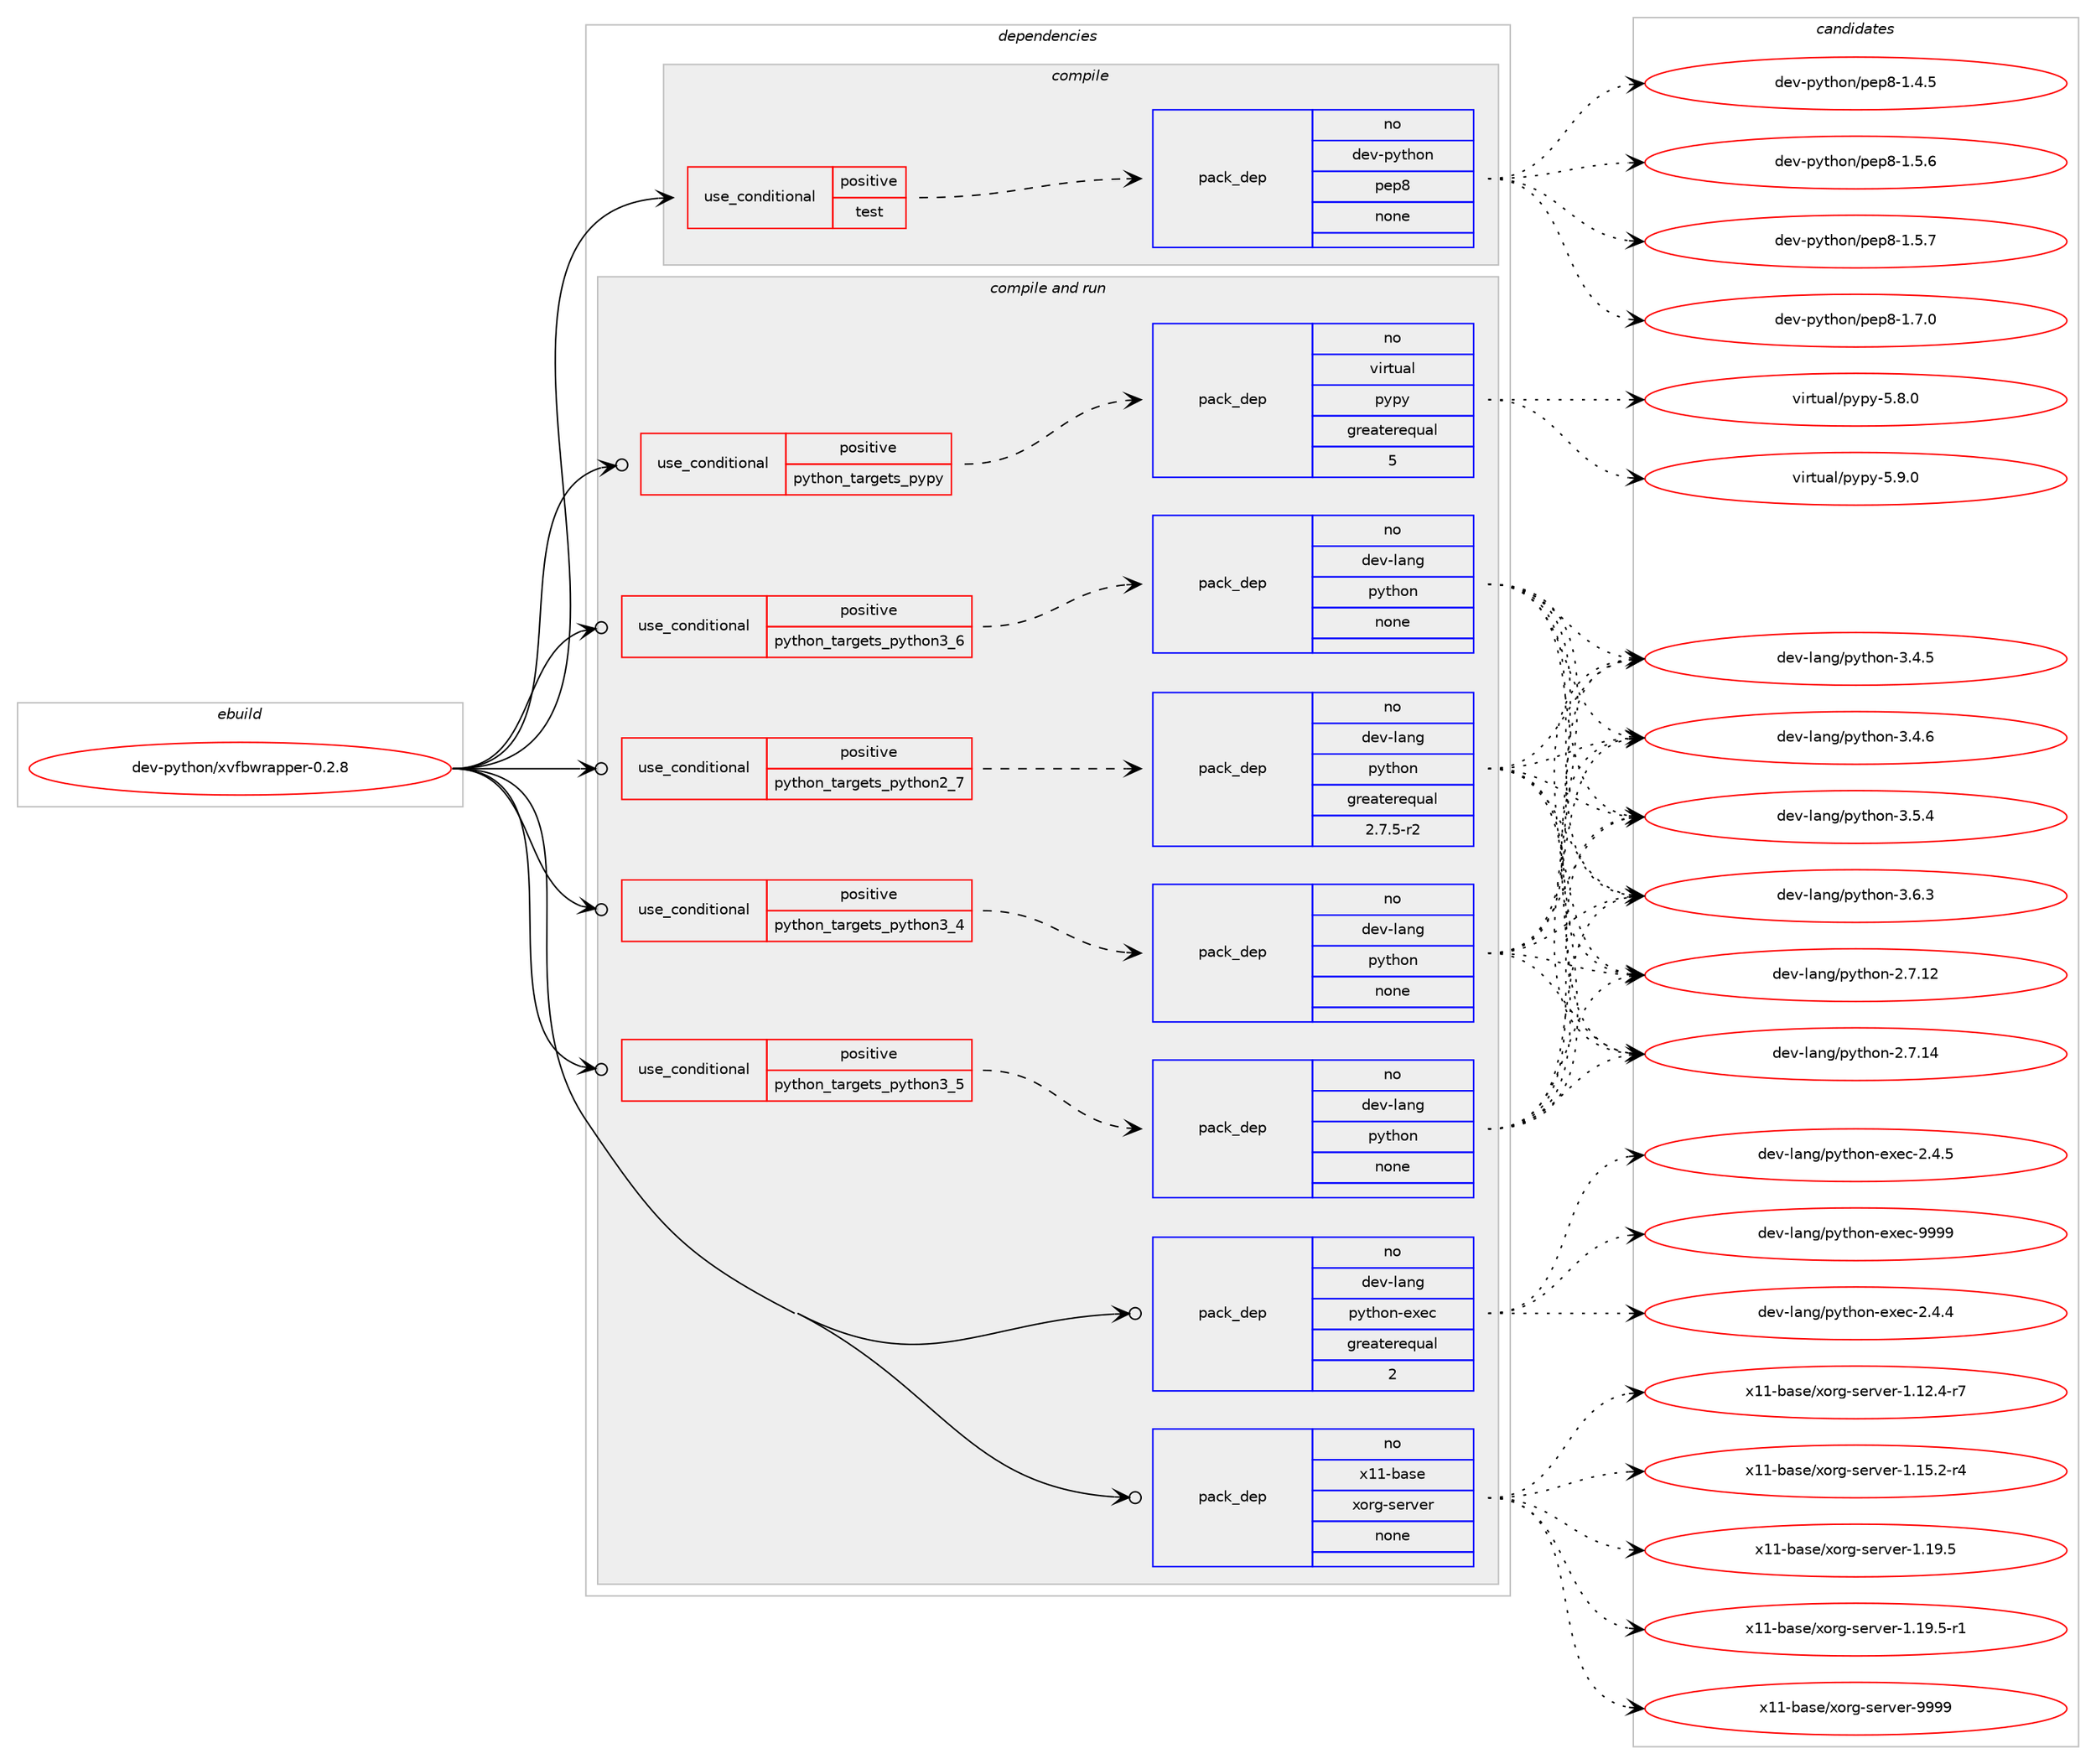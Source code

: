 digraph prolog {

# *************
# Graph options
# *************

newrank=true;
concentrate=true;
compound=true;
graph [rankdir=LR,fontname=Helvetica,fontsize=10,ranksep=1.5];#, ranksep=2.5, nodesep=0.2];
edge  [arrowhead=vee];
node  [fontname=Helvetica,fontsize=10];

# **********
# The ebuild
# **********

subgraph cluster_leftcol {
color=gray;
rank=same;
label=<<i>ebuild</i>>;
id [label="dev-python/xvfbwrapper-0.2.8", color=red, width=4, href="../dev-python/xvfbwrapper-0.2.8.svg"];
}

# ****************
# The dependencies
# ****************

subgraph cluster_midcol {
color=gray;
label=<<i>dependencies</i>>;
subgraph cluster_compile {
fillcolor="#eeeeee";
style=filled;
label=<<i>compile</i>>;
subgraph cond44002 {
dependency194514 [label=<<TABLE BORDER="0" CELLBORDER="1" CELLSPACING="0" CELLPADDING="4"><TR><TD ROWSPAN="3" CELLPADDING="10">use_conditional</TD></TR><TR><TD>positive</TD></TR><TR><TD>test</TD></TR></TABLE>>, shape=none, color=red];
subgraph pack146549 {
dependency194515 [label=<<TABLE BORDER="0" CELLBORDER="1" CELLSPACING="0" CELLPADDING="4" WIDTH="220"><TR><TD ROWSPAN="6" CELLPADDING="30">pack_dep</TD></TR><TR><TD WIDTH="110">no</TD></TR><TR><TD>dev-python</TD></TR><TR><TD>pep8</TD></TR><TR><TD>none</TD></TR><TR><TD></TD></TR></TABLE>>, shape=none, color=blue];
}
dependency194514:e -> dependency194515:w [weight=20,style="dashed",arrowhead="vee"];
}
id:e -> dependency194514:w [weight=20,style="solid",arrowhead="vee"];
}
subgraph cluster_compileandrun {
fillcolor="#eeeeee";
style=filled;
label=<<i>compile and run</i>>;
subgraph cond44003 {
dependency194516 [label=<<TABLE BORDER="0" CELLBORDER="1" CELLSPACING="0" CELLPADDING="4"><TR><TD ROWSPAN="3" CELLPADDING="10">use_conditional</TD></TR><TR><TD>positive</TD></TR><TR><TD>python_targets_pypy</TD></TR></TABLE>>, shape=none, color=red];
subgraph pack146550 {
dependency194517 [label=<<TABLE BORDER="0" CELLBORDER="1" CELLSPACING="0" CELLPADDING="4" WIDTH="220"><TR><TD ROWSPAN="6" CELLPADDING="30">pack_dep</TD></TR><TR><TD WIDTH="110">no</TD></TR><TR><TD>virtual</TD></TR><TR><TD>pypy</TD></TR><TR><TD>greaterequal</TD></TR><TR><TD>5</TD></TR></TABLE>>, shape=none, color=blue];
}
dependency194516:e -> dependency194517:w [weight=20,style="dashed",arrowhead="vee"];
}
id:e -> dependency194516:w [weight=20,style="solid",arrowhead="odotvee"];
subgraph cond44004 {
dependency194518 [label=<<TABLE BORDER="0" CELLBORDER="1" CELLSPACING="0" CELLPADDING="4"><TR><TD ROWSPAN="3" CELLPADDING="10">use_conditional</TD></TR><TR><TD>positive</TD></TR><TR><TD>python_targets_python2_7</TD></TR></TABLE>>, shape=none, color=red];
subgraph pack146551 {
dependency194519 [label=<<TABLE BORDER="0" CELLBORDER="1" CELLSPACING="0" CELLPADDING="4" WIDTH="220"><TR><TD ROWSPAN="6" CELLPADDING="30">pack_dep</TD></TR><TR><TD WIDTH="110">no</TD></TR><TR><TD>dev-lang</TD></TR><TR><TD>python</TD></TR><TR><TD>greaterequal</TD></TR><TR><TD>2.7.5-r2</TD></TR></TABLE>>, shape=none, color=blue];
}
dependency194518:e -> dependency194519:w [weight=20,style="dashed",arrowhead="vee"];
}
id:e -> dependency194518:w [weight=20,style="solid",arrowhead="odotvee"];
subgraph cond44005 {
dependency194520 [label=<<TABLE BORDER="0" CELLBORDER="1" CELLSPACING="0" CELLPADDING="4"><TR><TD ROWSPAN="3" CELLPADDING="10">use_conditional</TD></TR><TR><TD>positive</TD></TR><TR><TD>python_targets_python3_4</TD></TR></TABLE>>, shape=none, color=red];
subgraph pack146552 {
dependency194521 [label=<<TABLE BORDER="0" CELLBORDER="1" CELLSPACING="0" CELLPADDING="4" WIDTH="220"><TR><TD ROWSPAN="6" CELLPADDING="30">pack_dep</TD></TR><TR><TD WIDTH="110">no</TD></TR><TR><TD>dev-lang</TD></TR><TR><TD>python</TD></TR><TR><TD>none</TD></TR><TR><TD></TD></TR></TABLE>>, shape=none, color=blue];
}
dependency194520:e -> dependency194521:w [weight=20,style="dashed",arrowhead="vee"];
}
id:e -> dependency194520:w [weight=20,style="solid",arrowhead="odotvee"];
subgraph cond44006 {
dependency194522 [label=<<TABLE BORDER="0" CELLBORDER="1" CELLSPACING="0" CELLPADDING="4"><TR><TD ROWSPAN="3" CELLPADDING="10">use_conditional</TD></TR><TR><TD>positive</TD></TR><TR><TD>python_targets_python3_5</TD></TR></TABLE>>, shape=none, color=red];
subgraph pack146553 {
dependency194523 [label=<<TABLE BORDER="0" CELLBORDER="1" CELLSPACING="0" CELLPADDING="4" WIDTH="220"><TR><TD ROWSPAN="6" CELLPADDING="30">pack_dep</TD></TR><TR><TD WIDTH="110">no</TD></TR><TR><TD>dev-lang</TD></TR><TR><TD>python</TD></TR><TR><TD>none</TD></TR><TR><TD></TD></TR></TABLE>>, shape=none, color=blue];
}
dependency194522:e -> dependency194523:w [weight=20,style="dashed",arrowhead="vee"];
}
id:e -> dependency194522:w [weight=20,style="solid",arrowhead="odotvee"];
subgraph cond44007 {
dependency194524 [label=<<TABLE BORDER="0" CELLBORDER="1" CELLSPACING="0" CELLPADDING="4"><TR><TD ROWSPAN="3" CELLPADDING="10">use_conditional</TD></TR><TR><TD>positive</TD></TR><TR><TD>python_targets_python3_6</TD></TR></TABLE>>, shape=none, color=red];
subgraph pack146554 {
dependency194525 [label=<<TABLE BORDER="0" CELLBORDER="1" CELLSPACING="0" CELLPADDING="4" WIDTH="220"><TR><TD ROWSPAN="6" CELLPADDING="30">pack_dep</TD></TR><TR><TD WIDTH="110">no</TD></TR><TR><TD>dev-lang</TD></TR><TR><TD>python</TD></TR><TR><TD>none</TD></TR><TR><TD></TD></TR></TABLE>>, shape=none, color=blue];
}
dependency194524:e -> dependency194525:w [weight=20,style="dashed",arrowhead="vee"];
}
id:e -> dependency194524:w [weight=20,style="solid",arrowhead="odotvee"];
subgraph pack146555 {
dependency194526 [label=<<TABLE BORDER="0" CELLBORDER="1" CELLSPACING="0" CELLPADDING="4" WIDTH="220"><TR><TD ROWSPAN="6" CELLPADDING="30">pack_dep</TD></TR><TR><TD WIDTH="110">no</TD></TR><TR><TD>dev-lang</TD></TR><TR><TD>python-exec</TD></TR><TR><TD>greaterequal</TD></TR><TR><TD>2</TD></TR></TABLE>>, shape=none, color=blue];
}
id:e -> dependency194526:w [weight=20,style="solid",arrowhead="odotvee"];
subgraph pack146556 {
dependency194527 [label=<<TABLE BORDER="0" CELLBORDER="1" CELLSPACING="0" CELLPADDING="4" WIDTH="220"><TR><TD ROWSPAN="6" CELLPADDING="30">pack_dep</TD></TR><TR><TD WIDTH="110">no</TD></TR><TR><TD>x11-base</TD></TR><TR><TD>xorg-server</TD></TR><TR><TD>none</TD></TR><TR><TD></TD></TR></TABLE>>, shape=none, color=blue];
}
id:e -> dependency194527:w [weight=20,style="solid",arrowhead="odotvee"];
}
subgraph cluster_run {
fillcolor="#eeeeee";
style=filled;
label=<<i>run</i>>;
}
}

# **************
# The candidates
# **************

subgraph cluster_choices {
rank=same;
color=gray;
label=<<i>candidates</i>>;

subgraph choice146549 {
color=black;
nodesep=1;
choice100101118451121211161041111104711210111256454946524653 [label="dev-python/pep8-1.4.5", color=red, width=4,href="../dev-python/pep8-1.4.5.svg"];
choice100101118451121211161041111104711210111256454946534654 [label="dev-python/pep8-1.5.6", color=red, width=4,href="../dev-python/pep8-1.5.6.svg"];
choice100101118451121211161041111104711210111256454946534655 [label="dev-python/pep8-1.5.7", color=red, width=4,href="../dev-python/pep8-1.5.7.svg"];
choice100101118451121211161041111104711210111256454946554648 [label="dev-python/pep8-1.7.0", color=red, width=4,href="../dev-python/pep8-1.7.0.svg"];
dependency194515:e -> choice100101118451121211161041111104711210111256454946524653:w [style=dotted,weight="100"];
dependency194515:e -> choice100101118451121211161041111104711210111256454946534654:w [style=dotted,weight="100"];
dependency194515:e -> choice100101118451121211161041111104711210111256454946534655:w [style=dotted,weight="100"];
dependency194515:e -> choice100101118451121211161041111104711210111256454946554648:w [style=dotted,weight="100"];
}
subgraph choice146550 {
color=black;
nodesep=1;
choice1181051141161179710847112121112121455346564648 [label="virtual/pypy-5.8.0", color=red, width=4,href="../virtual/pypy-5.8.0.svg"];
choice1181051141161179710847112121112121455346574648 [label="virtual/pypy-5.9.0", color=red, width=4,href="../virtual/pypy-5.9.0.svg"];
dependency194517:e -> choice1181051141161179710847112121112121455346564648:w [style=dotted,weight="100"];
dependency194517:e -> choice1181051141161179710847112121112121455346574648:w [style=dotted,weight="100"];
}
subgraph choice146551 {
color=black;
nodesep=1;
choice10010111845108971101034711212111610411111045504655464950 [label="dev-lang/python-2.7.12", color=red, width=4,href="../dev-lang/python-2.7.12.svg"];
choice10010111845108971101034711212111610411111045504655464952 [label="dev-lang/python-2.7.14", color=red, width=4,href="../dev-lang/python-2.7.14.svg"];
choice100101118451089711010347112121116104111110455146524653 [label="dev-lang/python-3.4.5", color=red, width=4,href="../dev-lang/python-3.4.5.svg"];
choice100101118451089711010347112121116104111110455146524654 [label="dev-lang/python-3.4.6", color=red, width=4,href="../dev-lang/python-3.4.6.svg"];
choice100101118451089711010347112121116104111110455146534652 [label="dev-lang/python-3.5.4", color=red, width=4,href="../dev-lang/python-3.5.4.svg"];
choice100101118451089711010347112121116104111110455146544651 [label="dev-lang/python-3.6.3", color=red, width=4,href="../dev-lang/python-3.6.3.svg"];
dependency194519:e -> choice10010111845108971101034711212111610411111045504655464950:w [style=dotted,weight="100"];
dependency194519:e -> choice10010111845108971101034711212111610411111045504655464952:w [style=dotted,weight="100"];
dependency194519:e -> choice100101118451089711010347112121116104111110455146524653:w [style=dotted,weight="100"];
dependency194519:e -> choice100101118451089711010347112121116104111110455146524654:w [style=dotted,weight="100"];
dependency194519:e -> choice100101118451089711010347112121116104111110455146534652:w [style=dotted,weight="100"];
dependency194519:e -> choice100101118451089711010347112121116104111110455146544651:w [style=dotted,weight="100"];
}
subgraph choice146552 {
color=black;
nodesep=1;
choice10010111845108971101034711212111610411111045504655464950 [label="dev-lang/python-2.7.12", color=red, width=4,href="../dev-lang/python-2.7.12.svg"];
choice10010111845108971101034711212111610411111045504655464952 [label="dev-lang/python-2.7.14", color=red, width=4,href="../dev-lang/python-2.7.14.svg"];
choice100101118451089711010347112121116104111110455146524653 [label="dev-lang/python-3.4.5", color=red, width=4,href="../dev-lang/python-3.4.5.svg"];
choice100101118451089711010347112121116104111110455146524654 [label="dev-lang/python-3.4.6", color=red, width=4,href="../dev-lang/python-3.4.6.svg"];
choice100101118451089711010347112121116104111110455146534652 [label="dev-lang/python-3.5.4", color=red, width=4,href="../dev-lang/python-3.5.4.svg"];
choice100101118451089711010347112121116104111110455146544651 [label="dev-lang/python-3.6.3", color=red, width=4,href="../dev-lang/python-3.6.3.svg"];
dependency194521:e -> choice10010111845108971101034711212111610411111045504655464950:w [style=dotted,weight="100"];
dependency194521:e -> choice10010111845108971101034711212111610411111045504655464952:w [style=dotted,weight="100"];
dependency194521:e -> choice100101118451089711010347112121116104111110455146524653:w [style=dotted,weight="100"];
dependency194521:e -> choice100101118451089711010347112121116104111110455146524654:w [style=dotted,weight="100"];
dependency194521:e -> choice100101118451089711010347112121116104111110455146534652:w [style=dotted,weight="100"];
dependency194521:e -> choice100101118451089711010347112121116104111110455146544651:w [style=dotted,weight="100"];
}
subgraph choice146553 {
color=black;
nodesep=1;
choice10010111845108971101034711212111610411111045504655464950 [label="dev-lang/python-2.7.12", color=red, width=4,href="../dev-lang/python-2.7.12.svg"];
choice10010111845108971101034711212111610411111045504655464952 [label="dev-lang/python-2.7.14", color=red, width=4,href="../dev-lang/python-2.7.14.svg"];
choice100101118451089711010347112121116104111110455146524653 [label="dev-lang/python-3.4.5", color=red, width=4,href="../dev-lang/python-3.4.5.svg"];
choice100101118451089711010347112121116104111110455146524654 [label="dev-lang/python-3.4.6", color=red, width=4,href="../dev-lang/python-3.4.6.svg"];
choice100101118451089711010347112121116104111110455146534652 [label="dev-lang/python-3.5.4", color=red, width=4,href="../dev-lang/python-3.5.4.svg"];
choice100101118451089711010347112121116104111110455146544651 [label="dev-lang/python-3.6.3", color=red, width=4,href="../dev-lang/python-3.6.3.svg"];
dependency194523:e -> choice10010111845108971101034711212111610411111045504655464950:w [style=dotted,weight="100"];
dependency194523:e -> choice10010111845108971101034711212111610411111045504655464952:w [style=dotted,weight="100"];
dependency194523:e -> choice100101118451089711010347112121116104111110455146524653:w [style=dotted,weight="100"];
dependency194523:e -> choice100101118451089711010347112121116104111110455146524654:w [style=dotted,weight="100"];
dependency194523:e -> choice100101118451089711010347112121116104111110455146534652:w [style=dotted,weight="100"];
dependency194523:e -> choice100101118451089711010347112121116104111110455146544651:w [style=dotted,weight="100"];
}
subgraph choice146554 {
color=black;
nodesep=1;
choice10010111845108971101034711212111610411111045504655464950 [label="dev-lang/python-2.7.12", color=red, width=4,href="../dev-lang/python-2.7.12.svg"];
choice10010111845108971101034711212111610411111045504655464952 [label="dev-lang/python-2.7.14", color=red, width=4,href="../dev-lang/python-2.7.14.svg"];
choice100101118451089711010347112121116104111110455146524653 [label="dev-lang/python-3.4.5", color=red, width=4,href="../dev-lang/python-3.4.5.svg"];
choice100101118451089711010347112121116104111110455146524654 [label="dev-lang/python-3.4.6", color=red, width=4,href="../dev-lang/python-3.4.6.svg"];
choice100101118451089711010347112121116104111110455146534652 [label="dev-lang/python-3.5.4", color=red, width=4,href="../dev-lang/python-3.5.4.svg"];
choice100101118451089711010347112121116104111110455146544651 [label="dev-lang/python-3.6.3", color=red, width=4,href="../dev-lang/python-3.6.3.svg"];
dependency194525:e -> choice10010111845108971101034711212111610411111045504655464950:w [style=dotted,weight="100"];
dependency194525:e -> choice10010111845108971101034711212111610411111045504655464952:w [style=dotted,weight="100"];
dependency194525:e -> choice100101118451089711010347112121116104111110455146524653:w [style=dotted,weight="100"];
dependency194525:e -> choice100101118451089711010347112121116104111110455146524654:w [style=dotted,weight="100"];
dependency194525:e -> choice100101118451089711010347112121116104111110455146534652:w [style=dotted,weight="100"];
dependency194525:e -> choice100101118451089711010347112121116104111110455146544651:w [style=dotted,weight="100"];
}
subgraph choice146555 {
color=black;
nodesep=1;
choice1001011184510897110103471121211161041111104510112010199455046524652 [label="dev-lang/python-exec-2.4.4", color=red, width=4,href="../dev-lang/python-exec-2.4.4.svg"];
choice1001011184510897110103471121211161041111104510112010199455046524653 [label="dev-lang/python-exec-2.4.5", color=red, width=4,href="../dev-lang/python-exec-2.4.5.svg"];
choice10010111845108971101034711212111610411111045101120101994557575757 [label="dev-lang/python-exec-9999", color=red, width=4,href="../dev-lang/python-exec-9999.svg"];
dependency194526:e -> choice1001011184510897110103471121211161041111104510112010199455046524652:w [style=dotted,weight="100"];
dependency194526:e -> choice1001011184510897110103471121211161041111104510112010199455046524653:w [style=dotted,weight="100"];
dependency194526:e -> choice10010111845108971101034711212111610411111045101120101994557575757:w [style=dotted,weight="100"];
}
subgraph choice146556 {
color=black;
nodesep=1;
choice12049494598971151014712011111410345115101114118101114454946495046524511455 [label="x11-base/xorg-server-1.12.4-r7", color=red, width=4,href="../x11-base/xorg-server-1.12.4-r7.svg"];
choice12049494598971151014712011111410345115101114118101114454946495346504511452 [label="x11-base/xorg-server-1.15.2-r4", color=red, width=4,href="../x11-base/xorg-server-1.15.2-r4.svg"];
choice1204949459897115101471201111141034511510111411810111445494649574653 [label="x11-base/xorg-server-1.19.5", color=red, width=4,href="../x11-base/xorg-server-1.19.5.svg"];
choice12049494598971151014712011111410345115101114118101114454946495746534511449 [label="x11-base/xorg-server-1.19.5-r1", color=red, width=4,href="../x11-base/xorg-server-1.19.5-r1.svg"];
choice120494945989711510147120111114103451151011141181011144557575757 [label="x11-base/xorg-server-9999", color=red, width=4,href="../x11-base/xorg-server-9999.svg"];
dependency194527:e -> choice12049494598971151014712011111410345115101114118101114454946495046524511455:w [style=dotted,weight="100"];
dependency194527:e -> choice12049494598971151014712011111410345115101114118101114454946495346504511452:w [style=dotted,weight="100"];
dependency194527:e -> choice1204949459897115101471201111141034511510111411810111445494649574653:w [style=dotted,weight="100"];
dependency194527:e -> choice12049494598971151014712011111410345115101114118101114454946495746534511449:w [style=dotted,weight="100"];
dependency194527:e -> choice120494945989711510147120111114103451151011141181011144557575757:w [style=dotted,weight="100"];
}
}

}
